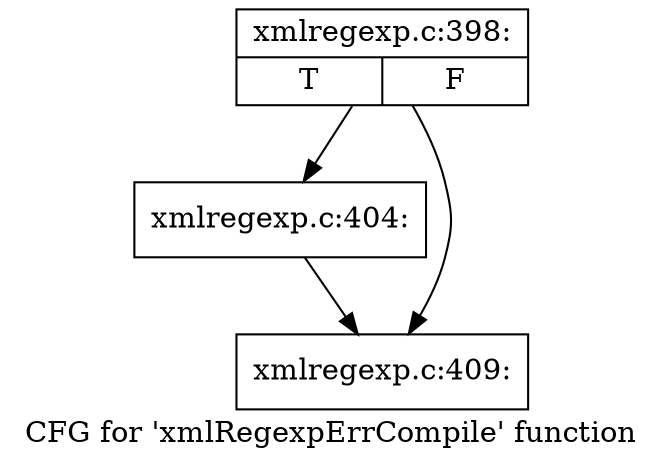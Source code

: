 digraph "CFG for 'xmlRegexpErrCompile' function" {
	label="CFG for 'xmlRegexpErrCompile' function";

	Node0x42cc2b0 [shape=record,label="{xmlregexp.c:398:|{<s0>T|<s1>F}}"];
	Node0x42cc2b0 -> Node0x4349710;
	Node0x42cc2b0 -> Node0x4349760;
	Node0x4349710 [shape=record,label="{xmlregexp.c:404:}"];
	Node0x4349710 -> Node0x4349760;
	Node0x4349760 [shape=record,label="{xmlregexp.c:409:}"];
}
